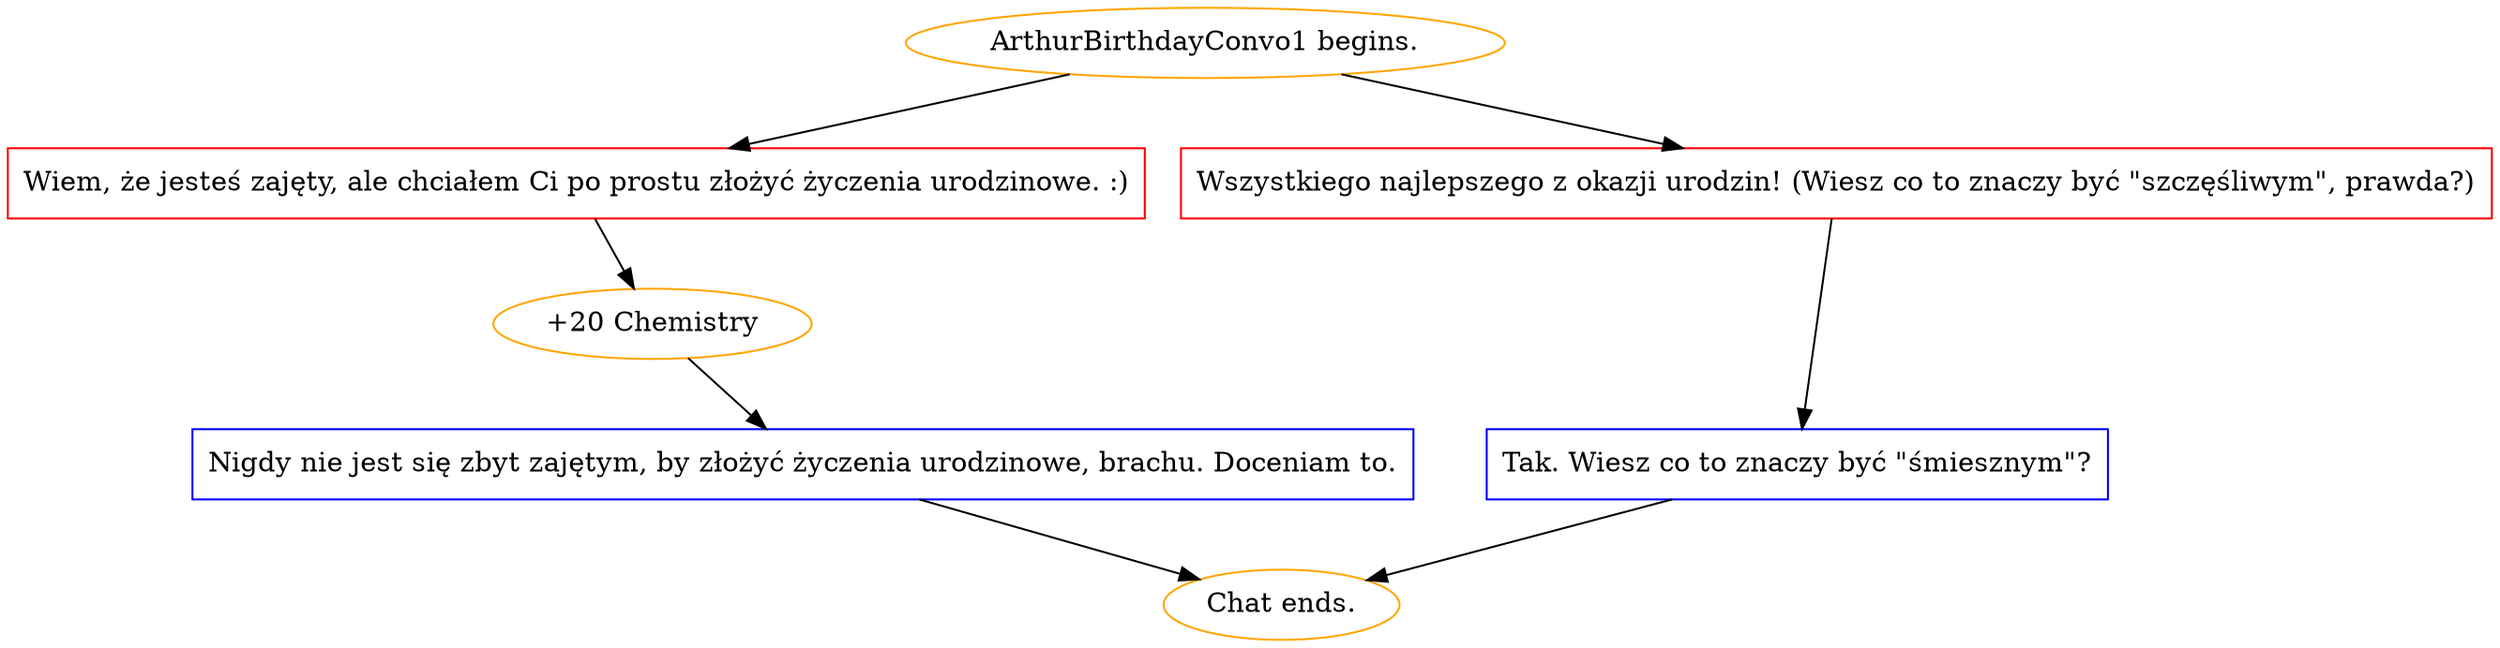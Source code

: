 digraph {
	"ArthurBirthdayConvo1 begins." [color=orange];
		"ArthurBirthdayConvo1 begins." -> j2544974232;
		"ArthurBirthdayConvo1 begins." -> j3275545546;
	j2544974232 [label="Wiem, że jesteś zajęty, ale chciałem Ci po prostu złożyć życzenia urodzinowe. :)",shape=box,color=red];
		j2544974232 -> j3879643708;
	j3275545546 [label="Wszystkiego najlepszego z okazji urodzin! (Wiesz co to znaczy być \"szczęśliwym\", prawda?)",shape=box,color=red];
		j3275545546 -> j2039329574;
	j3879643708 [label="+20 Chemistry",color=orange];
		j3879643708 -> j3022471628;
	j2039329574 [label="Tak. Wiesz co to znaczy być \"śmiesznym\"?",shape=box,color=blue];
		j2039329574 -> "Chat ends.";
	j3022471628 [label="Nigdy nie jest się zbyt zajętym, by złożyć życzenia urodzinowe, brachu. Doceniam to.",shape=box,color=blue];
		j3022471628 -> "Chat ends.";
	"Chat ends." [color=orange];
}